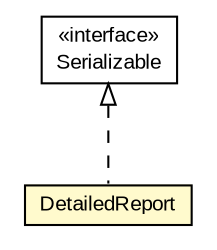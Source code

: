 #!/usr/local/bin/dot
#
# Class diagram 
# Generated by UMLGraph version R5_6-24-gf6e263 (http://www.umlgraph.org/)
#

digraph G {
	edge [fontname="arial",fontsize=10,labelfontname="arial",labelfontsize=10];
	node [fontname="arial",fontsize=10,shape=plaintext];
	nodesep=0.25;
	ranksep=0.5;
	// eu.europa.esig.dss.jaxb.detailedreport.DetailedReport
	c324972 [label=<<table title="eu.europa.esig.dss.jaxb.detailedreport.DetailedReport" border="0" cellborder="1" cellspacing="0" cellpadding="2" port="p" bgcolor="lemonChiffon" href="./DetailedReport.html">
		<tr><td><table border="0" cellspacing="0" cellpadding="1">
<tr><td align="center" balign="center"> DetailedReport </td></tr>
		</table></td></tr>
		</table>>, URL="./DetailedReport.html", fontname="arial", fontcolor="black", fontsize=10.0];
	//eu.europa.esig.dss.jaxb.detailedreport.DetailedReport implements java.io.Serializable
	c325547:p -> c324972:p [dir=back,arrowtail=empty,style=dashed];
	// java.io.Serializable
	c325547 [label=<<table title="java.io.Serializable" border="0" cellborder="1" cellspacing="0" cellpadding="2" port="p" href="http://java.sun.com/j2se/1.4.2/docs/api/java/io/Serializable.html">
		<tr><td><table border="0" cellspacing="0" cellpadding="1">
<tr><td align="center" balign="center"> &#171;interface&#187; </td></tr>
<tr><td align="center" balign="center"> Serializable </td></tr>
		</table></td></tr>
		</table>>, URL="http://java.sun.com/j2se/1.4.2/docs/api/java/io/Serializable.html", fontname="arial", fontcolor="black", fontsize=10.0];
}

